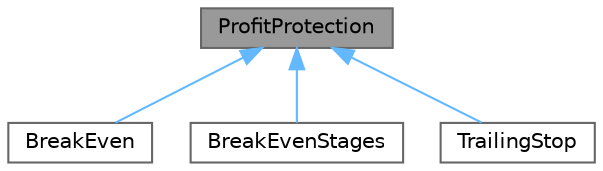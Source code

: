 digraph "ProfitProtection"
{
 // LATEX_PDF_SIZE
  bgcolor="transparent";
  edge [fontname=Helvetica,fontsize=10,labelfontname=Helvetica,labelfontsize=10];
  node [fontname=Helvetica,fontsize=10,shape=box,height=0.2,width=0.4];
  Node1 [id="Node000001",label="ProfitProtection",height=0.2,width=0.4,color="gray40", fillcolor="grey60", style="filled", fontcolor="black",tooltip="Class to handle profit protection mechanisms such as trailing stops and break-even adjustments."];
  Node1 -> Node2 [id="edge1_Node000001_Node000002",dir="back",color="steelblue1",style="solid",tooltip=" "];
  Node2 [id="Node000002",label="BreakEven",height=0.2,width=0.4,color="gray40", fillcolor="white", style="filled",URL="$class_break_even.html",tooltip="Class to handle the break-even adjustment of stop loss for positions."];
  Node1 -> Node3 [id="edge2_Node000001_Node000003",dir="back",color="steelblue1",style="solid",tooltip=" "];
  Node3 [id="Node000003",label="BreakEvenStages",height=0.2,width=0.4,color="gray40", fillcolor="white", style="filled",URL="$class_break_even_stages.html",tooltip="Class to handle the stages of moving stop loss to break-even for multiple positions."];
  Node1 -> Node4 [id="edge3_Node000001_Node000004",dir="back",color="steelblue1",style="solid",tooltip=" "];
  Node4 [id="Node000004",label="TrailingStop",height=0.2,width=0.4,color="gray40", fillcolor="white", style="filled",URL="$class_trailing_stop.html",tooltip="Class to handle trailing stop for positions."];
}
